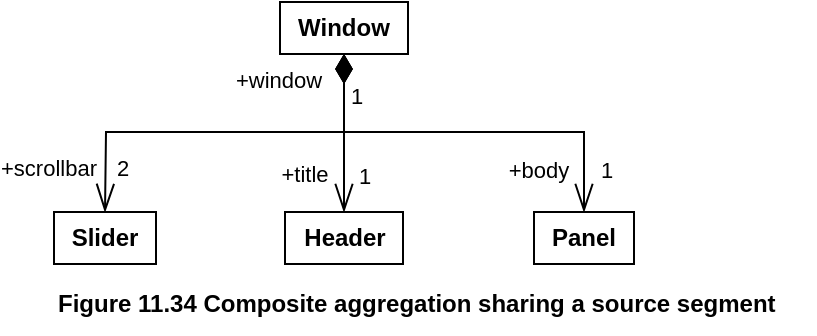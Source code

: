 <mxfile version="21.6.5" type="device">
  <diagram name="Page-1" id="baVTsJwjLCHH9LQtNdZk">
    <mxGraphModel dx="880" dy="511" grid="1" gridSize="10" guides="1" tooltips="1" connect="1" arrows="1" fold="1" page="1" pageScale="1" pageWidth="1169" pageHeight="827" math="0" shadow="0">
      <root>
        <mxCell id="0" />
        <mxCell id="1" parent="0" />
        <mxCell id="lqBAFza7kGrp6FdPjPZA-1" style="rounded=0;orthogonalLoop=1;jettySize=auto;html=1;exitX=0.5;exitY=1;exitDx=0;exitDy=0;entryX=0.5;entryY=0;entryDx=0;entryDy=0;startArrow=diamondThin;startFill=1;startSize=12;endArrow=openThin;endFill=0;endSize=12;" edge="1" parent="1" source="lqBAFza7kGrp6FdPjPZA-13" target="lqBAFza7kGrp6FdPjPZA-14">
          <mxGeometry relative="1" as="geometry">
            <Array as="points">
              <mxPoint x="185" y="80" />
              <mxPoint x="66" y="80" />
            </Array>
          </mxGeometry>
        </mxCell>
        <mxCell id="lqBAFza7kGrp6FdPjPZA-3" value="2" style="edgeLabel;html=1;align=center;verticalAlign=middle;resizable=0;points=[];" vertex="1" connectable="0" parent="lqBAFza7kGrp6FdPjPZA-1">
          <mxGeometry x="0.455" y="2" relative="1" as="geometry">
            <mxPoint x="-6" y="16" as="offset" />
          </mxGeometry>
        </mxCell>
        <mxCell id="lqBAFza7kGrp6FdPjPZA-4" value="+scrollbar" style="edgeLabel;html=1;align=center;verticalAlign=middle;resizable=0;points=[];" vertex="1" connectable="0" parent="lqBAFza7kGrp6FdPjPZA-1">
          <mxGeometry x="0.478" relative="1" as="geometry">
            <mxPoint x="-41" y="18" as="offset" />
          </mxGeometry>
        </mxCell>
        <mxCell id="lqBAFza7kGrp6FdPjPZA-5" style="rounded=0;orthogonalLoop=1;jettySize=auto;html=1;exitX=0.5;exitY=1;exitDx=0;exitDy=0;entryX=0.5;entryY=0;entryDx=0;entryDy=0;endArrow=openThin;startArrow=diamondThin;startFill=1;startSize=12;endFill=0;endSize=12;" edge="1" parent="1" source="lqBAFza7kGrp6FdPjPZA-13" target="lqBAFza7kGrp6FdPjPZA-15">
          <mxGeometry relative="1" as="geometry" />
        </mxCell>
        <mxCell id="lqBAFza7kGrp6FdPjPZA-6" value="1" style="edgeLabel;html=1;align=center;verticalAlign=middle;resizable=0;points=[];" vertex="1" connectable="0" parent="lqBAFza7kGrp6FdPjPZA-5">
          <mxGeometry x="-0.357" y="-1" relative="1" as="geometry">
            <mxPoint x="7" y="-5" as="offset" />
          </mxGeometry>
        </mxCell>
        <mxCell id="lqBAFza7kGrp6FdPjPZA-7" value="1" style="edgeLabel;html=1;align=center;verticalAlign=middle;resizable=0;points=[];" vertex="1" connectable="0" parent="lqBAFza7kGrp6FdPjPZA-5">
          <mxGeometry x="0.553" y="3" relative="1" as="geometry">
            <mxPoint x="7" y="-1" as="offset" />
          </mxGeometry>
        </mxCell>
        <mxCell id="lqBAFza7kGrp6FdPjPZA-8" value="+title" style="edgeLabel;html=1;align=center;verticalAlign=middle;resizable=0;points=[];" vertex="1" connectable="0" parent="lqBAFza7kGrp6FdPjPZA-5">
          <mxGeometry x="0.53" y="1" relative="1" as="geometry">
            <mxPoint x="-21" y="-1" as="offset" />
          </mxGeometry>
        </mxCell>
        <mxCell id="lqBAFza7kGrp6FdPjPZA-9" style="rounded=0;orthogonalLoop=1;jettySize=auto;html=1;exitX=0.5;exitY=1;exitDx=0;exitDy=0;entryX=0.5;entryY=0;entryDx=0;entryDy=0;endArrow=openThin;startArrow=diamondThin;startFill=1;startSize=12;endFill=0;endSize=12;" edge="1" parent="1" source="lqBAFza7kGrp6FdPjPZA-13" target="lqBAFza7kGrp6FdPjPZA-16">
          <mxGeometry relative="1" as="geometry">
            <Array as="points">
              <mxPoint x="185" y="80" />
              <mxPoint x="305" y="80" />
            </Array>
          </mxGeometry>
        </mxCell>
        <mxCell id="lqBAFza7kGrp6FdPjPZA-11" value="1" style="edgeLabel;html=1;align=center;verticalAlign=middle;resizable=0;points=[];" vertex="1" connectable="0" parent="lqBAFza7kGrp6FdPjPZA-9">
          <mxGeometry x="0.538" y="-2" relative="1" as="geometry">
            <mxPoint x="17" y="17" as="offset" />
          </mxGeometry>
        </mxCell>
        <mxCell id="lqBAFza7kGrp6FdPjPZA-12" value="+body" style="edgeLabel;html=1;align=center;verticalAlign=middle;resizable=0;points=[];" vertex="1" connectable="0" parent="lqBAFza7kGrp6FdPjPZA-9">
          <mxGeometry x="0.469" y="1" relative="1" as="geometry">
            <mxPoint x="-10" y="20" as="offset" />
          </mxGeometry>
        </mxCell>
        <mxCell id="lqBAFza7kGrp6FdPjPZA-19" value="+window" style="edgeLabel;html=1;align=center;verticalAlign=middle;resizable=0;points=[];" vertex="1" connectable="0" parent="lqBAFza7kGrp6FdPjPZA-9">
          <mxGeometry x="-0.719" relative="1" as="geometry">
            <mxPoint x="-33" y="-15" as="offset" />
          </mxGeometry>
        </mxCell>
        <mxCell id="lqBAFza7kGrp6FdPjPZA-13" value="&lt;b&gt;Window&lt;/b&gt;" style="whiteSpace=wrap;html=1;" vertex="1" parent="1">
          <mxGeometry x="153" y="15" width="64" height="26" as="geometry" />
        </mxCell>
        <mxCell id="lqBAFza7kGrp6FdPjPZA-14" value="&lt;b&gt;Slider&lt;/b&gt;" style="whiteSpace=wrap;html=1;" vertex="1" parent="1">
          <mxGeometry x="40" y="120" width="51" height="26" as="geometry" />
        </mxCell>
        <mxCell id="lqBAFza7kGrp6FdPjPZA-15" value="&lt;b&gt;Header&lt;/b&gt;" style="whiteSpace=wrap;html=1;" vertex="1" parent="1">
          <mxGeometry x="155.5" y="120" width="59" height="26" as="geometry" />
        </mxCell>
        <mxCell id="lqBAFza7kGrp6FdPjPZA-16" value="&lt;b&gt;Panel&lt;/b&gt;" style="whiteSpace=wrap;html=1;" vertex="1" parent="1">
          <mxGeometry x="280" y="120" width="50" height="26" as="geometry" />
        </mxCell>
        <mxCell id="lqBAFza7kGrp6FdPjPZA-17" value="&lt;b&gt;Figure 11.34 Composite aggregation sharing a source segment&lt;/b&gt;" style="text;html=1;align=left;verticalAlign=middle;resizable=0;points=[];autosize=1;strokeColor=none;fillColor=none;" vertex="1" parent="1">
          <mxGeometry x="40" y="151" width="380" height="30" as="geometry" />
        </mxCell>
      </root>
    </mxGraphModel>
  </diagram>
</mxfile>
